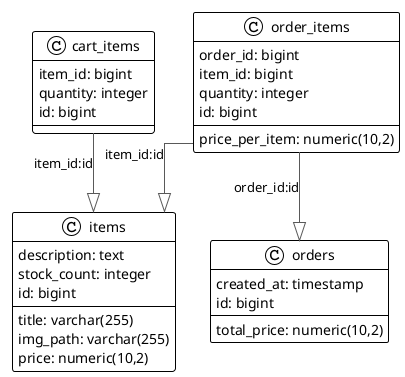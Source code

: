 @startuml

!theme plain
top to bottom direction
skinparam linetype ortho

class cart_items {
   item_id: bigint
   quantity: integer
   id: bigint
}
class items {
   title: varchar(255)
   description: text
   img_path: varchar(255)
   price: numeric(10,2)
   stock_count: integer
   id: bigint
}
class order_items {
   order_id: bigint
   item_id: bigint
   quantity: integer
   price_per_item: numeric(10,2)
   id: bigint
}
class orders {
   created_at: timestamp
   total_price: numeric(10,2)
   id: bigint
}

cart_items             -[#595959,plain]-^  items                 : "item_id:id"
order_items            -[#595959,plain]-^  items                 : "item_id:id"
order_items            -[#595959,plain]-^  orders                : "order_id:id"
@enduml
